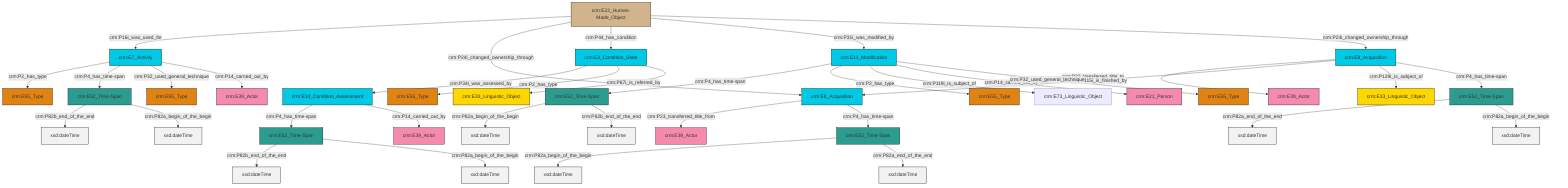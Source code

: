 graph TD
classDef Literal fill:#f2f2f2,stroke:#000000;
classDef CRM_Entity fill:#FFFFFF,stroke:#000000;
classDef Temporal_Entity fill:#00C9E6, stroke:#000000;
classDef Type fill:#E18312, stroke:#000000;
classDef Time-Span fill:#2C9C91, stroke:#000000;
classDef Appellation fill:#FFEB7F, stroke:#000000;
classDef Place fill:#008836, stroke:#000000;
classDef Persistent_Item fill:#B266B2, stroke:#000000;
classDef Conceptual_Object fill:#FFD700, stroke:#000000;
classDef Physical_Thing fill:#D2B48C, stroke:#000000;
classDef Actor fill:#f58aad, stroke:#000000;
classDef PC_Classes fill:#4ce600, stroke:#000000;
classDef Multi fill:#cccccc,stroke:#000000;

0["crm:E7_Activity"]:::Temporal_Entity -->|crm:P2_has_type| 1["crm:E55_Type"]:::Type
6["crm:E8_Acquisition"]:::Temporal_Entity -->|crm:P22_transferred_title_to| 7["crm:E39_Actor"]:::Actor
8["crm:E3_Condition_State"]:::Temporal_Entity -->|crm:P34i_was_assessed_by| 9["crm:E14_Condition_Assessment"]:::Temporal_Entity
11["crm:E22_Human-Made_Object"]:::Physical_Thing -->|crm:P16i_was_used_for| 0["crm:E7_Activity"]:::Temporal_Entity
12["crm:E11_Modification"]:::Temporal_Entity -->|crm:P4_has_time-span| 13["crm:E52_Time-Span"]:::Time-Span
15["crm:E8_Acquisition"]:::Temporal_Entity -->|crm:P23_transferred_title_from| 16["crm:E39_Actor"]:::Actor
6["crm:E8_Acquisition"]:::Temporal_Entity -->|crm:P115i_is_finished_by| 15["crm:E8_Acquisition"]:::Temporal_Entity
12["crm:E11_Modification"]:::Temporal_Entity -->|crm:P2_has_type| 17["crm:E55_Type"]:::Type
11["crm:E22_Human-Made_Object"]:::Physical_Thing -->|crm:P24i_changed_ownership_through| 15["crm:E8_Acquisition"]:::Temporal_Entity
12["crm:E11_Modification"]:::Temporal_Entity -->|crm:P119i_is_subject_of| 18["crm:E73_Linguistic_Object"]:::Default
0["crm:E7_Activity"]:::Temporal_Entity -->|crm:P4_has_time-span| 20["crm:E52_Time-Span"]:::Time-Span
13["crm:E52_Time-Span"]:::Time-Span -->|crm:P82a_begin_of_the_begin| 22[xsd:dateTime]:::Literal
11["crm:E22_Human-Made_Object"]:::Physical_Thing -->|crm:P44_has_condition| 8["crm:E3_Condition_State"]:::Temporal_Entity
8["crm:E3_Condition_State"]:::Temporal_Entity -->|crm:P2_has_type| 30["crm:E55_Type"]:::Type
6["crm:E8_Acquisition"]:::Temporal_Entity -->|crm:P129i_is_subject_of| 4["crm:E33_Linguistic_Object"]:::Conceptual_Object
9["crm:E14_Condition_Assessment"]:::Temporal_Entity -->|crm:P4_has_time-span| 33["crm:E52_Time-Span"]:::Time-Span
12["crm:E11_Modification"]:::Temporal_Entity -->|crm:P14_carried_out_by| 28["crm:E21_Person"]:::Actor
0["crm:E7_Activity"]:::Temporal_Entity -->|crm:P32_used_general_technique| 34["crm:E55_Type"]:::Type
13["crm:E52_Time-Span"]:::Time-Span -->|crm:P82b_end_of_the_end| 35[xsd:dateTime]:::Literal
8["crm:E3_Condition_State"]:::Temporal_Entity -->|crm:P67i_is_referred_by| 36["crm:E33_Linguistic_Object"]:::Conceptual_Object
38["crm:E52_Time-Span"]:::Time-Span -->|crm:P82a_end_of_the_end| 39[xsd:dateTime]:::Literal
24["crm:E52_Time-Span"]:::Time-Span -->|crm:P82a_begin_of_the_begin| 40[xsd:dateTime]:::Literal
15["crm:E8_Acquisition"]:::Temporal_Entity -->|crm:P4_has_time-span| 24["crm:E52_Time-Span"]:::Time-Span
24["crm:E52_Time-Span"]:::Time-Span -->|crm:P82a_end_of_the_end| 46[xsd:dateTime]:::Literal
9["crm:E14_Condition_Assessment"]:::Temporal_Entity -->|crm:P14_carried_out_by| 31["crm:E39_Actor"]:::Actor
33["crm:E52_Time-Span"]:::Time-Span -->|crm:P82b_end_of_the_end| 48[xsd:dateTime]:::Literal
38["crm:E52_Time-Span"]:::Time-Span -->|crm:P82a_begin_of_the_begin| 50[xsd:dateTime]:::Literal
11["crm:E22_Human-Made_Object"]:::Physical_Thing -->|crm:P31i_was_modified_by| 12["crm:E11_Modification"]:::Temporal_Entity
0["crm:E7_Activity"]:::Temporal_Entity -->|crm:P14_carried_out_by| 2["crm:E39_Actor"]:::Actor
6["crm:E8_Acquisition"]:::Temporal_Entity -->|crm:P4_has_time-span| 38["crm:E52_Time-Span"]:::Time-Span
11["crm:E22_Human-Made_Object"]:::Physical_Thing -->|crm:P24i_changed_ownership_through| 6["crm:E8_Acquisition"]:::Temporal_Entity
33["crm:E52_Time-Span"]:::Time-Span -->|crm:P82a_begin_of_the_begin| 54[xsd:dateTime]:::Literal
20["crm:E52_Time-Span"]:::Time-Span -->|crm:P82b_end_of_the_end| 56[xsd:dateTime]:::Literal
12["crm:E11_Modification"]:::Temporal_Entity -->|crm:P32_used_general_technique| 26["crm:E55_Type"]:::Type
20["crm:E52_Time-Span"]:::Time-Span -->|crm:P82a_begin_of_the_begin| 58[xsd:dateTime]:::Literal